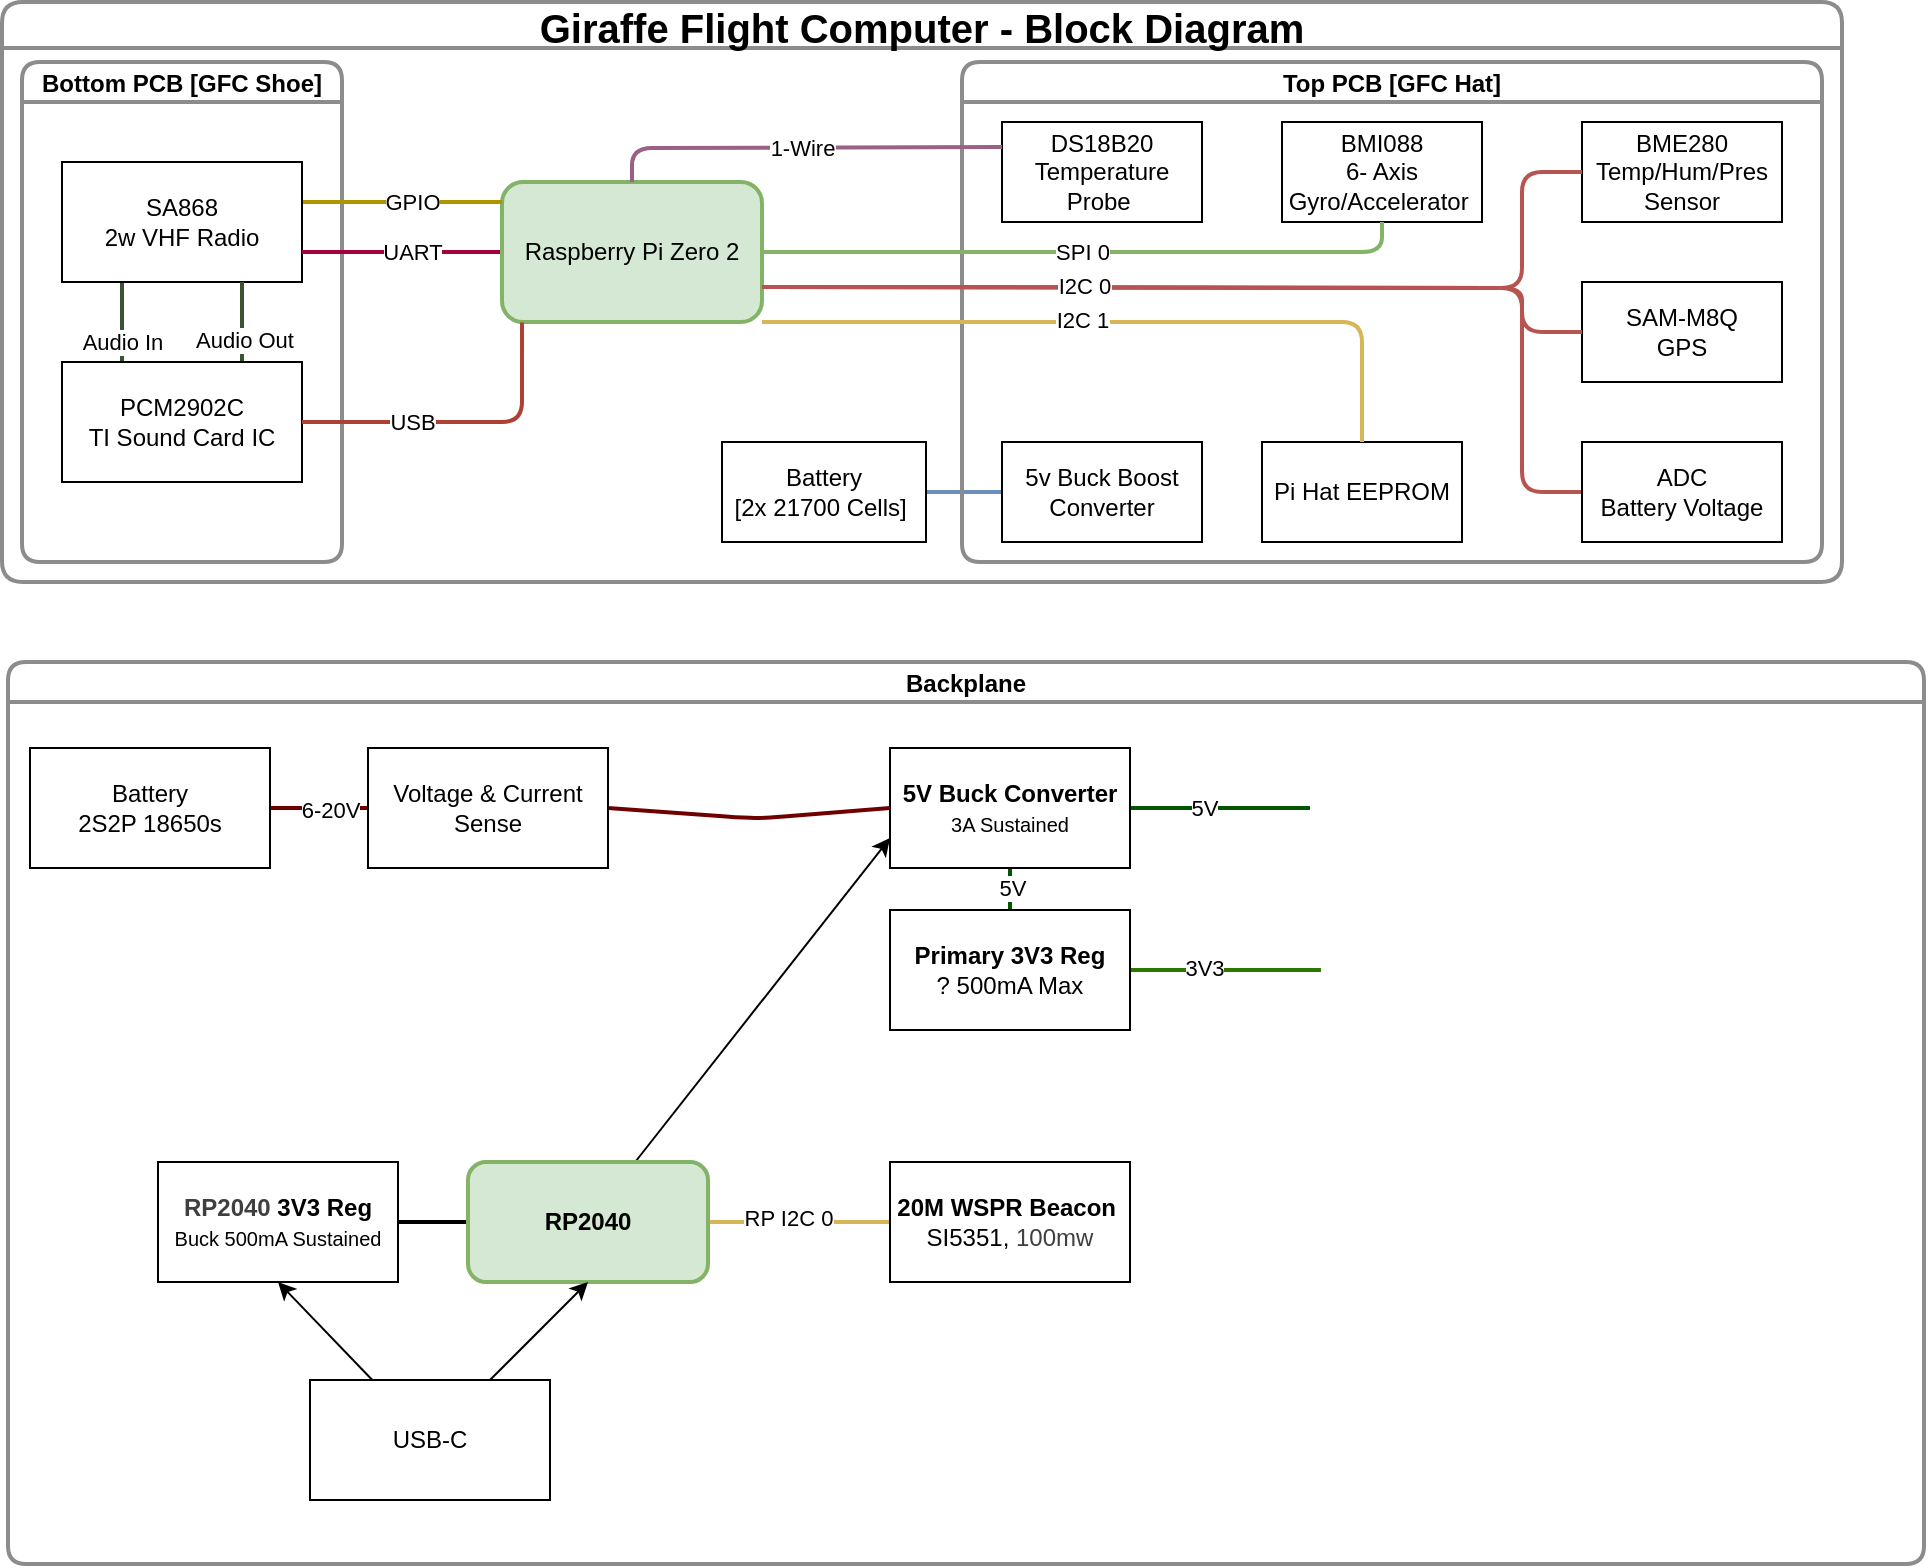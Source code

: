 <mxfile>
    <diagram id="xH-T24poy5hYIG6f6IRd" name="Page-1">
        <mxGraphModel dx="1956" dy="233" grid="0" gridSize="10" guides="1" tooltips="1" connect="1" arrows="1" fold="1" page="0" pageScale="1" pageWidth="1100" pageHeight="850" math="0" shadow="0">
            <root>
                <mxCell id="0"/>
                <mxCell id="1" parent="0"/>
                <mxCell id="294" value="Giraffe Flight Computer - Block Diagram" style="swimlane;rounded=1;shadow=0;glass=0;sketch=0;fontSize=20;strokeColor=#8C8C8C;strokeWidth=2;" parent="1" vertex="1">
                    <mxGeometry x="-429" y="405" width="920" height="290" as="geometry"/>
                </mxCell>
                <mxCell id="357" style="edgeStyle=none;html=1;entryX=1;entryY=0.75;entryDx=0;entryDy=0;endArrow=none;endFill=0;strokeWidth=2;strokeColor=#b85450;fillColor=#f8cecc;gradientColor=#ea6b66;" parent="294" source="332" target="337" edge="1">
                    <mxGeometry relative="1" as="geometry">
                        <Array as="points">
                            <mxPoint x="760" y="245"/>
                            <mxPoint x="760" y="143"/>
                        </Array>
                    </mxGeometry>
                </mxCell>
                <mxCell id="312" value="Bottom PCB [GFC Shoe]" style="swimlane;rounded=1;shadow=0;glass=0;sketch=0;fontSize=12;strokeColor=#8C8C8C;strokeWidth=2;startSize=20;" parent="294" vertex="1">
                    <mxGeometry x="10" y="30" width="160" height="250" as="geometry"/>
                </mxCell>
                <mxCell id="342" style="edgeStyle=none;html=1;exitX=0.25;exitY=1;exitDx=0;exitDy=0;entryX=0.25;entryY=0;entryDx=0;entryDy=0;endArrow=none;endFill=0;strokeWidth=2;fillColor=#6d8764;strokeColor=#3A5431;" parent="312" source="325" target="327" edge="1">
                    <mxGeometry relative="1" as="geometry"/>
                </mxCell>
                <mxCell id="344" value="Audio In" style="edgeLabel;html=1;align=center;verticalAlign=middle;resizable=0;points=[];" parent="342" vertex="1" connectable="0">
                    <mxGeometry x="-0.162" y="1" relative="1" as="geometry">
                        <mxPoint x="-1" y="13" as="offset"/>
                    </mxGeometry>
                </mxCell>
                <mxCell id="325" value="SA868&lt;br&gt;2w VHF Radio" style="whiteSpace=wrap;html=1;" parent="312" vertex="1">
                    <mxGeometry x="20" y="50" width="120" height="60" as="geometry"/>
                </mxCell>
                <mxCell id="343" style="edgeStyle=none;html=1;exitX=0.75;exitY=0;exitDx=0;exitDy=0;entryX=0.75;entryY=1;entryDx=0;entryDy=0;endArrow=none;endFill=0;strokeWidth=2;fillColor=#6d8764;strokeColor=#3A5431;" parent="312" source="327" target="325" edge="1">
                    <mxGeometry relative="1" as="geometry"/>
                </mxCell>
                <mxCell id="345" value="Audio Out" style="edgeLabel;html=1;align=center;verticalAlign=middle;resizable=0;points=[];" parent="343" vertex="1" connectable="0">
                    <mxGeometry x="-0.46" y="-1" relative="1" as="geometry">
                        <mxPoint as="offset"/>
                    </mxGeometry>
                </mxCell>
                <mxCell id="327" value="PCM2902C&lt;br&gt;TI Sound Card IC" style="whiteSpace=wrap;html=1;" parent="312" vertex="1">
                    <mxGeometry x="20" y="150" width="120" height="60" as="geometry"/>
                </mxCell>
                <mxCell id="336" style="edgeStyle=none;html=1;entryX=0;entryY=0.5;entryDx=0;entryDy=0;endArrow=none;endFill=0;fillColor=#dae8fc;strokeColor=#6c8ebf;strokeWidth=2;" parent="294" source="311" target="334" edge="1">
                    <mxGeometry relative="1" as="geometry"/>
                </mxCell>
                <mxCell id="314" value="Top PCB [GFC Hat]" style="swimlane;rounded=1;shadow=0;glass=0;sketch=0;fontSize=12;strokeColor=#8C8C8C;strokeWidth=2;startSize=20;" parent="294" vertex="1">
                    <mxGeometry x="480" y="30" width="430" height="250" as="geometry"/>
                </mxCell>
                <mxCell id="329" value="BME280&lt;br&gt;Temp/Hum/Pres Sensor" style="whiteSpace=wrap;html=1;" parent="314" vertex="1">
                    <mxGeometry x="310" y="30" width="100" height="50" as="geometry"/>
                </mxCell>
                <mxCell id="330" value="SAM-M8Q&lt;br&gt;GPS" style="whiteSpace=wrap;html=1;" parent="314" vertex="1">
                    <mxGeometry x="310" y="110" width="100" height="50" as="geometry"/>
                </mxCell>
                <mxCell id="328" value="BMI088&lt;br&gt;6- Axis Gyro/Accelerator&amp;nbsp;" style="whiteSpace=wrap;html=1;" parent="314" vertex="1">
                    <mxGeometry x="160" y="30" width="100" height="50" as="geometry"/>
                </mxCell>
                <mxCell id="332" value="ADC&lt;br&gt;Battery Voltage" style="whiteSpace=wrap;html=1;" parent="314" vertex="1">
                    <mxGeometry x="310" y="190" width="100" height="50" as="geometry"/>
                </mxCell>
                <mxCell id="333" value="DS18B20&lt;br&gt;Temperature Probe&amp;nbsp;" style="whiteSpace=wrap;html=1;" parent="314" vertex="1">
                    <mxGeometry x="20" y="30" width="100" height="50" as="geometry"/>
                </mxCell>
                <mxCell id="334" value="5v Buck Boost Converter" style="whiteSpace=wrap;html=1;" parent="314" vertex="1">
                    <mxGeometry x="20" y="190" width="100" height="50" as="geometry"/>
                </mxCell>
                <mxCell id="335" value="Pi Hat EEPROM" style="whiteSpace=wrap;html=1;" parent="314" vertex="1">
                    <mxGeometry x="150" y="190" width="100" height="50" as="geometry"/>
                </mxCell>
                <UserObject label="Battery&lt;br&gt;[2x 21700 Cells]&amp;nbsp;" treeRoot="1" id="311">
                    <mxCell style="whiteSpace=wrap;html=1;align=center;treeFolding=1;treeMoving=1;newEdgeStyle={&quot;edgeStyle&quot;:&quot;elbowEdgeStyle&quot;,&quot;startArrow&quot;:&quot;none&quot;,&quot;endArrow&quot;:&quot;none&quot;};" parent="294" vertex="1">
                        <mxGeometry x="360" y="220" width="102" height="50" as="geometry"/>
                    </mxCell>
                </UserObject>
                <mxCell id="338" style="edgeStyle=none;html=1;entryX=1;entryY=0.75;entryDx=0;entryDy=0;endArrow=none;endFill=0;strokeWidth=2;fillColor=#d80073;strokeColor=#A50040;" parent="294" source="337" target="325" edge="1">
                    <mxGeometry relative="1" as="geometry"/>
                </mxCell>
                <mxCell id="339" value="UART" style="edgeLabel;html=1;align=center;verticalAlign=middle;resizable=0;points=[];" parent="338" vertex="1" connectable="0">
                    <mxGeometry x="-0.349" y="-2" relative="1" as="geometry">
                        <mxPoint x="-13" y="2" as="offset"/>
                    </mxGeometry>
                </mxCell>
                <mxCell id="337" value="Raspberry Pi Zero 2" style="whiteSpace=wrap;html=1;rounded=1;shadow=0;glass=0;strokeColor=#82b366;strokeWidth=2;align=center;verticalAlign=middle;fontFamily=Helvetica;fontSize=12;fontColor=default;fillColor=#d5e8d4;" parent="294" vertex="1">
                    <mxGeometry x="250" y="90" width="130" height="70" as="geometry"/>
                </mxCell>
                <mxCell id="340" style="edgeStyle=none;html=1;exitX=-0.004;exitY=0.071;exitDx=0;exitDy=0;entryX=1;entryY=0.25;entryDx=0;entryDy=0;endArrow=none;endFill=0;strokeWidth=2;exitPerimeter=0;fillColor=#e3c800;strokeColor=#B09500;" parent="294" edge="1">
                    <mxGeometry relative="1" as="geometry">
                        <mxPoint x="250.0" y="100.0" as="sourcePoint"/>
                        <mxPoint x="150.52" y="100.03" as="targetPoint"/>
                    </mxGeometry>
                </mxCell>
                <mxCell id="341" value="GPIO" style="edgeLabel;html=1;align=center;verticalAlign=middle;resizable=0;points=[];" parent="340" vertex="1" connectable="0">
                    <mxGeometry x="-0.134" y="-1" relative="1" as="geometry">
                        <mxPoint x="-2" y="1" as="offset"/>
                    </mxGeometry>
                </mxCell>
                <mxCell id="346" style="edgeStyle=none;html=1;exitX=1;exitY=0.5;exitDx=0;exitDy=0;entryX=0.077;entryY=1.003;entryDx=0;entryDy=0;endArrow=none;endFill=0;strokeWidth=2;entryPerimeter=0;fillColor=#fad9d5;strokeColor=#ae4132;" parent="294" source="327" target="337" edge="1">
                    <mxGeometry relative="1" as="geometry">
                        <Array as="points">
                            <mxPoint x="260" y="210"/>
                        </Array>
                    </mxGeometry>
                </mxCell>
                <mxCell id="347" value="USB" style="edgeLabel;html=1;align=center;verticalAlign=middle;resizable=0;points=[];" parent="346" vertex="1" connectable="0">
                    <mxGeometry x="-0.219" relative="1" as="geometry">
                        <mxPoint x="-8" as="offset"/>
                    </mxGeometry>
                </mxCell>
                <mxCell id="348" style="edgeStyle=none;html=1;entryX=0.5;entryY=0;entryDx=0;entryDy=0;endArrow=none;endFill=0;strokeWidth=2;exitX=0;exitY=0.25;exitDx=0;exitDy=0;gradientColor=#d5739d;fillColor=#e6d0de;strokeColor=#996185;" parent="294" source="333" target="337" edge="1">
                    <mxGeometry relative="1" as="geometry">
                        <Array as="points">
                            <mxPoint x="315" y="73"/>
                        </Array>
                    </mxGeometry>
                </mxCell>
                <mxCell id="349" value="1-Wire" style="edgeLabel;html=1;align=center;verticalAlign=middle;resizable=0;points=[];" parent="348" vertex="1" connectable="0">
                    <mxGeometry x="-0.006" relative="1" as="geometry">
                        <mxPoint as="offset"/>
                    </mxGeometry>
                </mxCell>
                <mxCell id="350" style="edgeStyle=none;html=1;entryX=1;entryY=0.5;entryDx=0;entryDy=0;endArrow=none;endFill=0;strokeWidth=2;gradientColor=#97d077;fillColor=#d5e8d4;strokeColor=#82b366;" parent="294" source="328" target="337" edge="1">
                    <mxGeometry relative="1" as="geometry">
                        <Array as="points">
                            <mxPoint x="690" y="125"/>
                        </Array>
                    </mxGeometry>
                </mxCell>
                <mxCell id="351" value="SPI 0" style="edgeLabel;html=1;align=center;verticalAlign=middle;resizable=0;points=[];" parent="350" vertex="1" connectable="0">
                    <mxGeometry x="0.152" relative="1" as="geometry">
                        <mxPoint x="22" as="offset"/>
                    </mxGeometry>
                </mxCell>
                <mxCell id="352" style="edgeStyle=none;html=1;entryX=1;entryY=0.75;entryDx=0;entryDy=0;endArrow=none;endFill=0;strokeWidth=2;gradientColor=#ea6b66;fillColor=#f8cecc;strokeColor=#b85450;" parent="294" source="329" target="337" edge="1">
                    <mxGeometry relative="1" as="geometry">
                        <Array as="points">
                            <mxPoint x="760" y="85"/>
                            <mxPoint x="760" y="143"/>
                        </Array>
                    </mxGeometry>
                </mxCell>
                <mxCell id="355" style="edgeStyle=none;html=1;entryX=1;entryY=0.75;entryDx=0;entryDy=0;endArrow=none;endFill=0;strokeWidth=2;strokeColor=#b85450;fillColor=#f8cecc;gradientColor=#ea6b66;" parent="294" source="330" target="337" edge="1">
                    <mxGeometry relative="1" as="geometry">
                        <Array as="points">
                            <mxPoint x="760" y="165"/>
                            <mxPoint x="760" y="143"/>
                        </Array>
                    </mxGeometry>
                </mxCell>
                <mxCell id="356" value="I2C 0" style="edgeLabel;html=1;align=center;verticalAlign=middle;resizable=0;points=[];" parent="355" vertex="1" connectable="0">
                    <mxGeometry x="0.258" y="-1" relative="1" as="geometry">
                        <mxPoint as="offset"/>
                    </mxGeometry>
                </mxCell>
                <mxCell id="358" style="edgeStyle=none;html=1;entryX=1;entryY=1;entryDx=0;entryDy=0;endArrow=none;endFill=0;strokeWidth=2;gradientColor=#ffd966;fillColor=#fff2cc;strokeColor=#d6b656;" parent="294" source="335" target="337" edge="1">
                    <mxGeometry relative="1" as="geometry">
                        <Array as="points">
                            <mxPoint x="680" y="160"/>
                        </Array>
                    </mxGeometry>
                </mxCell>
                <mxCell id="359" value="I2C 1" style="edgeLabel;html=1;align=center;verticalAlign=middle;resizable=0;points=[];" parent="358" vertex="1" connectable="0">
                    <mxGeometry x="0.11" y="-1" relative="1" as="geometry">
                        <mxPoint as="offset"/>
                    </mxGeometry>
                </mxCell>
                <mxCell id="395" value="Backplane" style="swimlane;rounded=1;shadow=0;glass=0;sketch=0;fontSize=12;strokeColor=#8C8C8C;strokeWidth=2;startSize=20;" parent="1" vertex="1">
                    <mxGeometry x="-426" y="735" width="958" height="451" as="geometry"/>
                </mxCell>
                <mxCell id="419" style="edgeStyle=none;html=1;exitX=0.5;exitY=1;exitDx=0;exitDy=0;entryX=0.5;entryY=0;entryDx=0;entryDy=0;endArrow=none;endFill=0;fillColor=#008a00;strokeColor=#005700;strokeWidth=2;" parent="395" source="402" target="418" edge="1">
                    <mxGeometry relative="1" as="geometry"/>
                </mxCell>
                <mxCell id="429" value="5V" style="edgeLabel;html=1;align=center;verticalAlign=middle;resizable=0;points=[];" parent="419" vertex="1" connectable="0">
                    <mxGeometry x="-0.102" y="1" relative="1" as="geometry">
                        <mxPoint as="offset"/>
                    </mxGeometry>
                </mxCell>
                <mxCell id="432" style="edgeStyle=none;html=1;exitX=1;exitY=0.5;exitDx=0;exitDy=0;rounded=1;strokeColor=#005700;strokeWidth=2;align=center;verticalAlign=middle;fontFamily=Helvetica;fontSize=11;fontColor=default;labelBackgroundColor=default;endArrow=none;endFill=0;fillColor=#008a00;" parent="395" source="402" edge="1">
                    <mxGeometry relative="1" as="geometry">
                        <mxPoint x="651" y="73" as="targetPoint"/>
                    </mxGeometry>
                </mxCell>
                <mxCell id="433" value="5V" style="edgeLabel;html=1;align=center;verticalAlign=middle;resizable=0;points=[];" parent="432" vertex="1" connectable="0">
                    <mxGeometry x="0.549" y="-1" relative="1" as="geometry">
                        <mxPoint x="-33" y="-1" as="offset"/>
                    </mxGeometry>
                </mxCell>
                <mxCell id="402" value="&lt;div&gt;&lt;b&gt;5V Buck Converter&lt;/b&gt;&lt;/div&gt;&lt;div&gt;&lt;span style=&quot;background-color: transparent;&quot;&gt;&lt;font style=&quot;font-size: 10px;&quot;&gt;3A Sustained&lt;/font&gt;&lt;/span&gt;&lt;/div&gt;" style="whiteSpace=wrap;html=1;" parent="395" vertex="1">
                    <mxGeometry x="441" y="43" width="120" height="60" as="geometry"/>
                </mxCell>
                <mxCell id="427" style="edgeStyle=none;html=1;exitX=1;exitY=0.5;exitDx=0;exitDy=0;entryX=0;entryY=0.5;entryDx=0;entryDy=0;endArrow=none;endFill=0;fillColor=#a20025;strokeColor=#6F0000;strokeWidth=2;" parent="395" source="401" target="413" edge="1">
                    <mxGeometry relative="1" as="geometry">
                        <mxPoint x="230" y="73" as="targetPoint"/>
                    </mxGeometry>
                </mxCell>
                <mxCell id="428" value="6-20V" style="edgeLabel;html=1;align=center;verticalAlign=middle;resizable=0;points=[];" parent="427" vertex="1" connectable="0">
                    <mxGeometry x="0.201" y="-1" relative="1" as="geometry">
                        <mxPoint as="offset"/>
                    </mxGeometry>
                </mxCell>
                <mxCell id="401" value="Battery&lt;br&gt;2S2P 18650s" style="whiteSpace=wrap;html=1;" parent="395" vertex="1">
                    <mxGeometry x="11" y="43" width="120" height="60" as="geometry"/>
                </mxCell>
                <mxCell id="430" style="edgeStyle=none;html=1;exitX=1;exitY=0.5;exitDx=0;exitDy=0;entryX=0;entryY=0.5;entryDx=0;entryDy=0;rounded=1;strokeColor=#6F0000;strokeWidth=2;align=center;verticalAlign=middle;fontFamily=Helvetica;fontSize=11;fontColor=default;labelBackgroundColor=default;endArrow=none;endFill=0;fillColor=#a20025;" parent="395" source="413" target="402" edge="1">
                    <mxGeometry relative="1" as="geometry">
                        <Array as="points">
                            <mxPoint x="369" y="78"/>
                            <mxPoint x="378" y="78"/>
                        </Array>
                    </mxGeometry>
                </mxCell>
                <mxCell id="413" value="Voltage &amp;amp; Current Sense" style="whiteSpace=wrap;html=1;" parent="395" vertex="1">
                    <mxGeometry x="180" y="43" width="120" height="60" as="geometry"/>
                </mxCell>
                <mxCell id="438" style="edgeStyle=none;html=1;exitX=1;exitY=0.5;exitDx=0;exitDy=0;rounded=1;strokeColor=#2D7600;strokeWidth=2;align=center;verticalAlign=middle;fontFamily=Helvetica;fontSize=11;fontColor=default;labelBackgroundColor=default;endArrow=none;endFill=0;fillColor=#60a917;" parent="395" source="418" edge="1">
                    <mxGeometry relative="1" as="geometry">
                        <mxPoint x="656.465" y="154.048" as="targetPoint"/>
                    </mxGeometry>
                </mxCell>
                <mxCell id="439" value="3V3" style="edgeLabel;html=1;align=center;verticalAlign=middle;resizable=0;points=[];rounded=1;strokeColor=#005700;strokeWidth=2;fontFamily=Helvetica;fontSize=11;fontColor=default;labelBackgroundColor=default;fillColor=#008a00;" parent="438" vertex="1" connectable="0">
                    <mxGeometry x="-0.235" y="1" relative="1" as="geometry">
                        <mxPoint as="offset"/>
                    </mxGeometry>
                </mxCell>
                <mxCell id="418" value="&lt;div&gt;&lt;b&gt;Primary 3V3 Reg&lt;/b&gt;&lt;/div&gt;&lt;div&gt;? 500mA Max&lt;/div&gt;" style="whiteSpace=wrap;html=1;" parent="395" vertex="1">
                    <mxGeometry x="441" y="124" width="120" height="60" as="geometry"/>
                </mxCell>
                <mxCell id="420" value="&lt;div&gt;&lt;b style=&quot;background-color: transparent; color: rgb(63, 63, 63); scrollbar-color: light-dark(#e2e2e2, #4b4b4b)&lt;br/&gt;&#x9;&#x9;&#x9;&#x9;&#x9;light-dark(#fbfbfb, var(--dark-panel-color));&quot;&gt;RP2040&amp;nbsp;&lt;/b&gt;&lt;b&gt;3V3 Reg&lt;/b&gt;&lt;/div&gt;&lt;div&gt;&lt;font style=&quot;font-size: 10px;&quot;&gt;Buck 500mA Sustained&lt;/font&gt;&lt;/div&gt;" style="whiteSpace=wrap;html=1;" parent="395" vertex="1">
                    <mxGeometry x="75" y="250" width="120" height="60" as="geometry"/>
                </mxCell>
                <mxCell id="424" style="edgeStyle=none;html=1;exitX=1;exitY=0.5;exitDx=0;exitDy=0;entryX=0;entryY=0.5;entryDx=0;entryDy=0;endArrow=none;endFill=0;fillColor=#fff2cc;strokeColor=#d6b656;strokeWidth=2;rounded=1;align=center;verticalAlign=middle;fontFamily=Helvetica;fontSize=11;fontColor=default;labelBackgroundColor=default;gradientColor=#ffd966;" parent="395" source="422" target="423" edge="1">
                    <mxGeometry relative="1" as="geometry">
                        <Array as="points"/>
                    </mxGeometry>
                </mxCell>
                <mxCell id="435" value="RP I2C 0" style="edgeLabel;html=1;align=center;verticalAlign=middle;resizable=0;points=[];rounded=1;strokeColor=#d6b656;strokeWidth=2;fontFamily=Helvetica;fontSize=11;fontColor=default;labelBackgroundColor=default;fillColor=#fff2cc;gradientColor=#ffd966;" parent="424" vertex="1" connectable="0">
                    <mxGeometry x="-0.127" y="2" relative="1" as="geometry">
                        <mxPoint as="offset"/>
                    </mxGeometry>
                </mxCell>
                <mxCell id="434" style="edgeStyle=none;html=1;exitX=0;exitY=0.5;exitDx=0;exitDy=0;entryX=1;entryY=0.5;entryDx=0;entryDy=0;strokeWidth=2;endArrow=none;endFill=0;" parent="395" source="422" target="420" edge="1">
                    <mxGeometry relative="1" as="geometry"/>
                </mxCell>
                <mxCell id="462" style="edgeStyle=none;html=1;entryX=0;entryY=0.75;entryDx=0;entryDy=0;" edge="1" parent="395" source="422" target="402">
                    <mxGeometry relative="1" as="geometry"/>
                </mxCell>
                <mxCell id="422" value="&lt;div&gt;&lt;b&gt;RP2040&lt;/b&gt;&lt;/div&gt;" style="whiteSpace=wrap;html=1;fillColor=#d5e8d4;strokeColor=#82b366;strokeWidth=2;perimeterSpacing=0;rounded=1;glass=0;shadow=0;" parent="395" vertex="1">
                    <mxGeometry x="230" y="250" width="120" height="60" as="geometry"/>
                </mxCell>
                <mxCell id="423" value="&lt;b&gt;20M WSPR Beacon&lt;span style=&quot;background-color: transparent;&quot;&gt;&amp;nbsp;&lt;/span&gt;&lt;/b&gt;&lt;div&gt;&lt;div&gt;&lt;span style=&quot;background-color: transparent;&quot;&gt;SI5351,&amp;nbsp;&lt;/span&gt;&lt;span style=&quot;color: rgb(63, 63, 63); background-color: transparent;&quot;&gt;100mw&lt;/span&gt;&lt;/div&gt;&lt;/div&gt;" style="whiteSpace=wrap;html=1;" parent="395" vertex="1">
                    <mxGeometry x="441" y="250" width="120" height="60" as="geometry"/>
                </mxCell>
                <mxCell id="460" style="edgeStyle=none;html=1;entryX=0.5;entryY=1;entryDx=0;entryDy=0;" edge="1" parent="395" source="398" target="420">
                    <mxGeometry relative="1" as="geometry"/>
                </mxCell>
                <mxCell id="461" style="edgeStyle=none;html=1;entryX=0.5;entryY=1;entryDx=0;entryDy=0;" edge="1" parent="395" source="398" target="422">
                    <mxGeometry relative="1" as="geometry"/>
                </mxCell>
                <mxCell id="398" value="USB-C" style="whiteSpace=wrap;html=1;" parent="395" vertex="1">
                    <mxGeometry x="151" y="359" width="120" height="60" as="geometry"/>
                </mxCell>
            </root>
        </mxGraphModel>
    </diagram>
</mxfile>